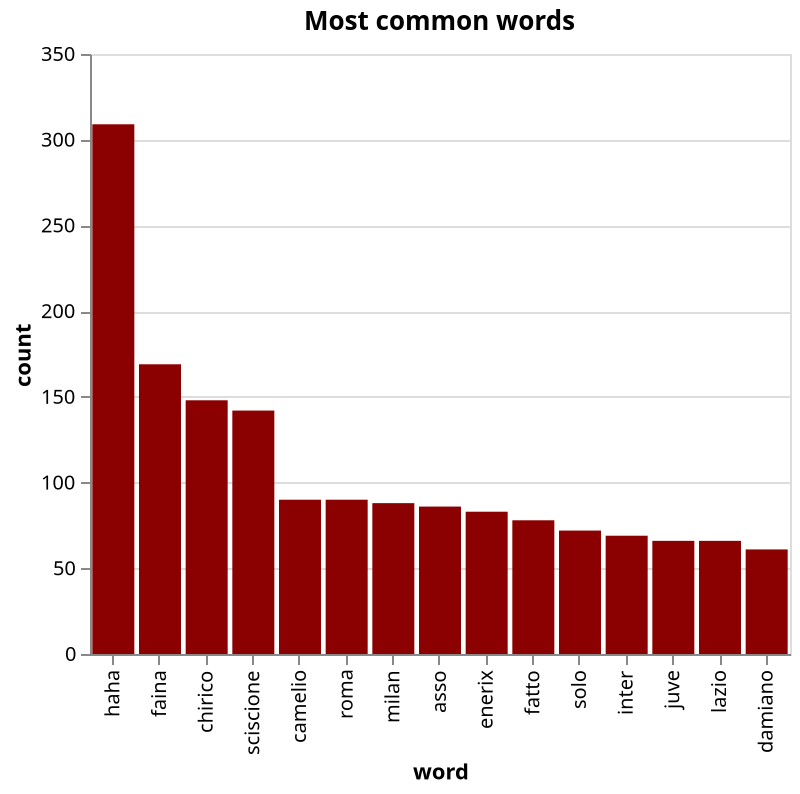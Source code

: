 {
  "config": {"view": {"continuousWidth": 400, "continuousHeight": 300}},
  "data": {"name": "data-827bbfd2b992e1859a82505551927afd"},
  "mark": {"type": "bar", "color": "darkred", "tooltip": true},
  "encoding": {
    "x": {"field": "word", "sort": null, "type": "nominal"},
    "y": {"field": "count", "type": "quantitative"}
  },
  "title": "Most common words",
  "width": "container",
  "$schema": "https://vega.github.io/schema/vega-lite/v4.17.0.json",
  "datasets": {
    "data-827bbfd2b992e1859a82505551927afd": [
      {"word": "haha", "count": 309},
      {"word": "faina", "count": 169},
      {"word": "chirico", "count": 148},
      {"word": "sciscione", "count": 142},
      {"word": "camelio", "count": 90},
      {"word": "roma", "count": 90},
      {"word": "milan", "count": 88},
      {"word": "asso", "count": 86},
      {"word": "enerix", "count": 83},
      {"word": "fatto", "count": 78},
      {"word": "solo", "count": 72},
      {"word": "inter", "count": 69},
      {"word": "juve", "count": 66},
      {"word": "lazio", "count": 66},
      {"word": "damiano", "count": 61}
    ],
    "width": "container"
  }
}